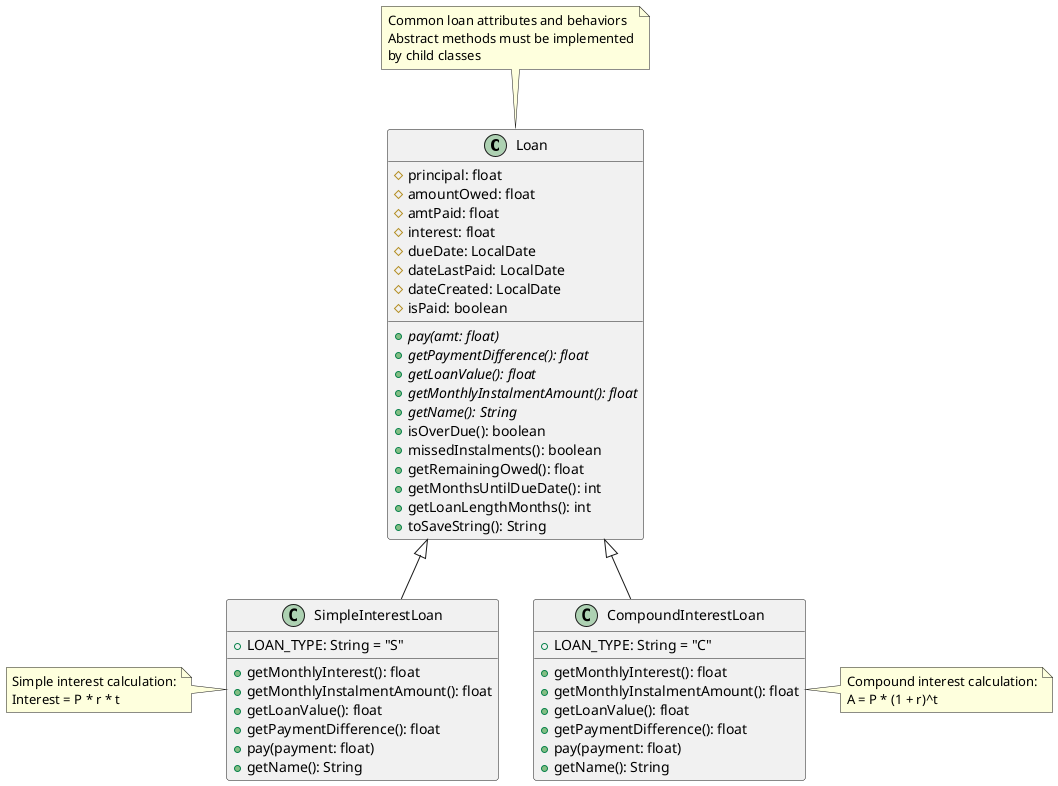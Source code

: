 @startuml
class Loan {
    # principal: float
    # amountOwed: float
    # amtPaid: float
    # interest: float
    # dueDate: LocalDate
    # dateLastPaid: LocalDate
    # dateCreated: LocalDate
    # isPaid: boolean

    + {abstract} pay(amt: float)
    + {abstract} getPaymentDifference(): float
    + {abstract} getLoanValue(): float
    + {abstract} getMonthlyInstalmentAmount(): float
    + {abstract} getName(): String
    + isOverDue(): boolean
    + missedInstalments(): boolean
    + getRemainingOwed(): float
    + getMonthsUntilDueDate(): int
    + getLoanLengthMonths(): int
    + toSaveString(): String
}

class SimpleInterestLoan {
    + LOAN_TYPE: String = "S"

    + getMonthlyInterest(): float
    + getMonthlyInstalmentAmount(): float
    + getLoanValue(): float
    + getPaymentDifference(): float
    + pay(payment: float)
    + getName(): String
}

class CompoundInterestLoan {
    + LOAN_TYPE: String = "C"

    + getMonthlyInterest(): float
    + getMonthlyInstalmentAmount(): float
    + getLoanValue(): float
    + getPaymentDifference(): float
    + pay(payment: float)
    + getName(): String
}

Loan <|-- SimpleInterestLoan
Loan <|-- CompoundInterestLoan

note top of Loan
  Common loan attributes and behaviors
  Abstract methods must be implemented
  by child classes
end note

note left of SimpleInterestLoan
  Simple interest calculation:
  Interest = P * r * t
end note

note right of CompoundInterestLoan
  Compound interest calculation:
  A = P * (1 + r)^t
end note
@enduml
